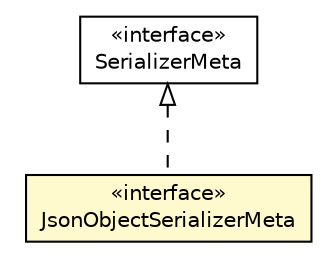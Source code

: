 #!/usr/local/bin/dot
#
# Class diagram 
# Generated by UMLGraph version R5_6-24-gf6e263 (http://www.umlgraph.org/)
#

digraph G {
	edge [fontname="Helvetica",fontsize=10,labelfontname="Helvetica",labelfontsize=10];
	node [fontname="Helvetica",fontsize=10,shape=plaintext];
	nodesep=0.25;
	ranksep=0.5;
	// io.reinert.requestor.gwtjackson.rebind.meta.requestor.SerializerMeta
	c27029 [label=<<table title="io.reinert.requestor.gwtjackson.rebind.meta.requestor.SerializerMeta" border="0" cellborder="1" cellspacing="0" cellpadding="2" port="p" href="./SerializerMeta.html">
		<tr><td><table border="0" cellspacing="0" cellpadding="1">
<tr><td align="center" balign="center"> &#171;interface&#187; </td></tr>
<tr><td align="center" balign="center"> SerializerMeta </td></tr>
		</table></td></tr>
		</table>>, URL="./SerializerMeta.html", fontname="Helvetica", fontcolor="black", fontsize=10.0];
	// io.reinert.requestor.gwtjackson.rebind.meta.requestor.JsonObjectSerializerMeta
	c27031 [label=<<table title="io.reinert.requestor.gwtjackson.rebind.meta.requestor.JsonObjectSerializerMeta" border="0" cellborder="1" cellspacing="0" cellpadding="2" port="p" bgcolor="lemonChiffon" href="./JsonObjectSerializerMeta.html">
		<tr><td><table border="0" cellspacing="0" cellpadding="1">
<tr><td align="center" balign="center"> &#171;interface&#187; </td></tr>
<tr><td align="center" balign="center"> JsonObjectSerializerMeta </td></tr>
		</table></td></tr>
		</table>>, URL="./JsonObjectSerializerMeta.html", fontname="Helvetica", fontcolor="black", fontsize=10.0];
	//io.reinert.requestor.gwtjackson.rebind.meta.requestor.JsonObjectSerializerMeta implements io.reinert.requestor.gwtjackson.rebind.meta.requestor.SerializerMeta
	c27029:p -> c27031:p [dir=back,arrowtail=empty,style=dashed];
}

